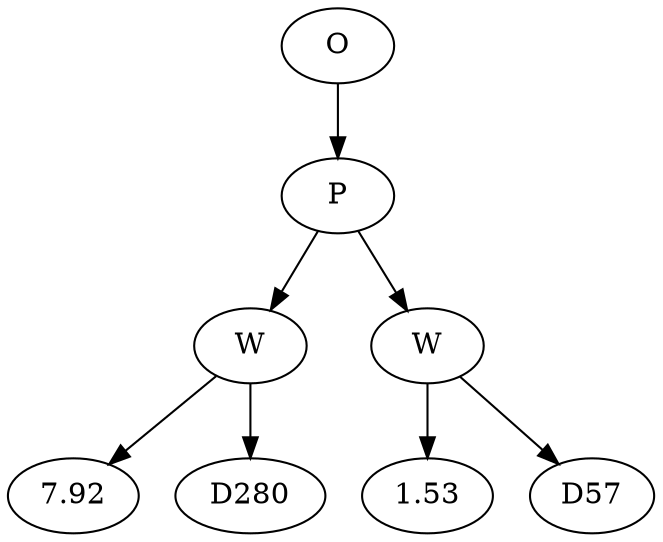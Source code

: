 // Tree
digraph {
	2945408 [label=O]
	2945409 [label=P]
	2945408 -> 2945409
	2945410 [label=W]
	2945409 -> 2945410
	2945411 [label=7.92]
	2945410 -> 2945411
	2945412 [label=D280]
	2945410 -> 2945412
	2945413 [label=W]
	2945409 -> 2945413
	2945414 [label=1.53]
	2945413 -> 2945414
	2945415 [label=D57]
	2945413 -> 2945415
}
